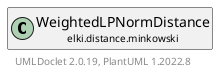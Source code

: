 @startuml
    remove .*\.(Instance|Par|Parameterizer|Factory)$
    set namespaceSeparator none
    hide empty fields
    hide empty methods

    class "<size:14>WeightedLPNormDistance.Par\n<size:10>elki.distance.minkowski" as elki.distance.minkowski.WeightedLPNormDistance.Par [[WeightedLPNormDistance.Par.html]] {
        #weights: double[]
        +configure(Parameterization): void
        +make(): WeightedLPNormDistance
    }

    class "<size:14>LPNormDistance.Par\n<size:10>elki.distance.minkowski" as elki.distance.minkowski.LPNormDistance.Par [[LPNormDistance.Par.html]]
    class "<size:14>WeightedLPNormDistance\n<size:10>elki.distance.minkowski" as elki.distance.minkowski.WeightedLPNormDistance [[WeightedLPNormDistance.html]]

    elki.distance.minkowski.LPNormDistance.Par <|-- elki.distance.minkowski.WeightedLPNormDistance.Par
    elki.distance.minkowski.WeightedLPNormDistance +-- elki.distance.minkowski.WeightedLPNormDistance.Par

    center footer UMLDoclet 2.0.19, PlantUML 1.2022.8
@enduml
